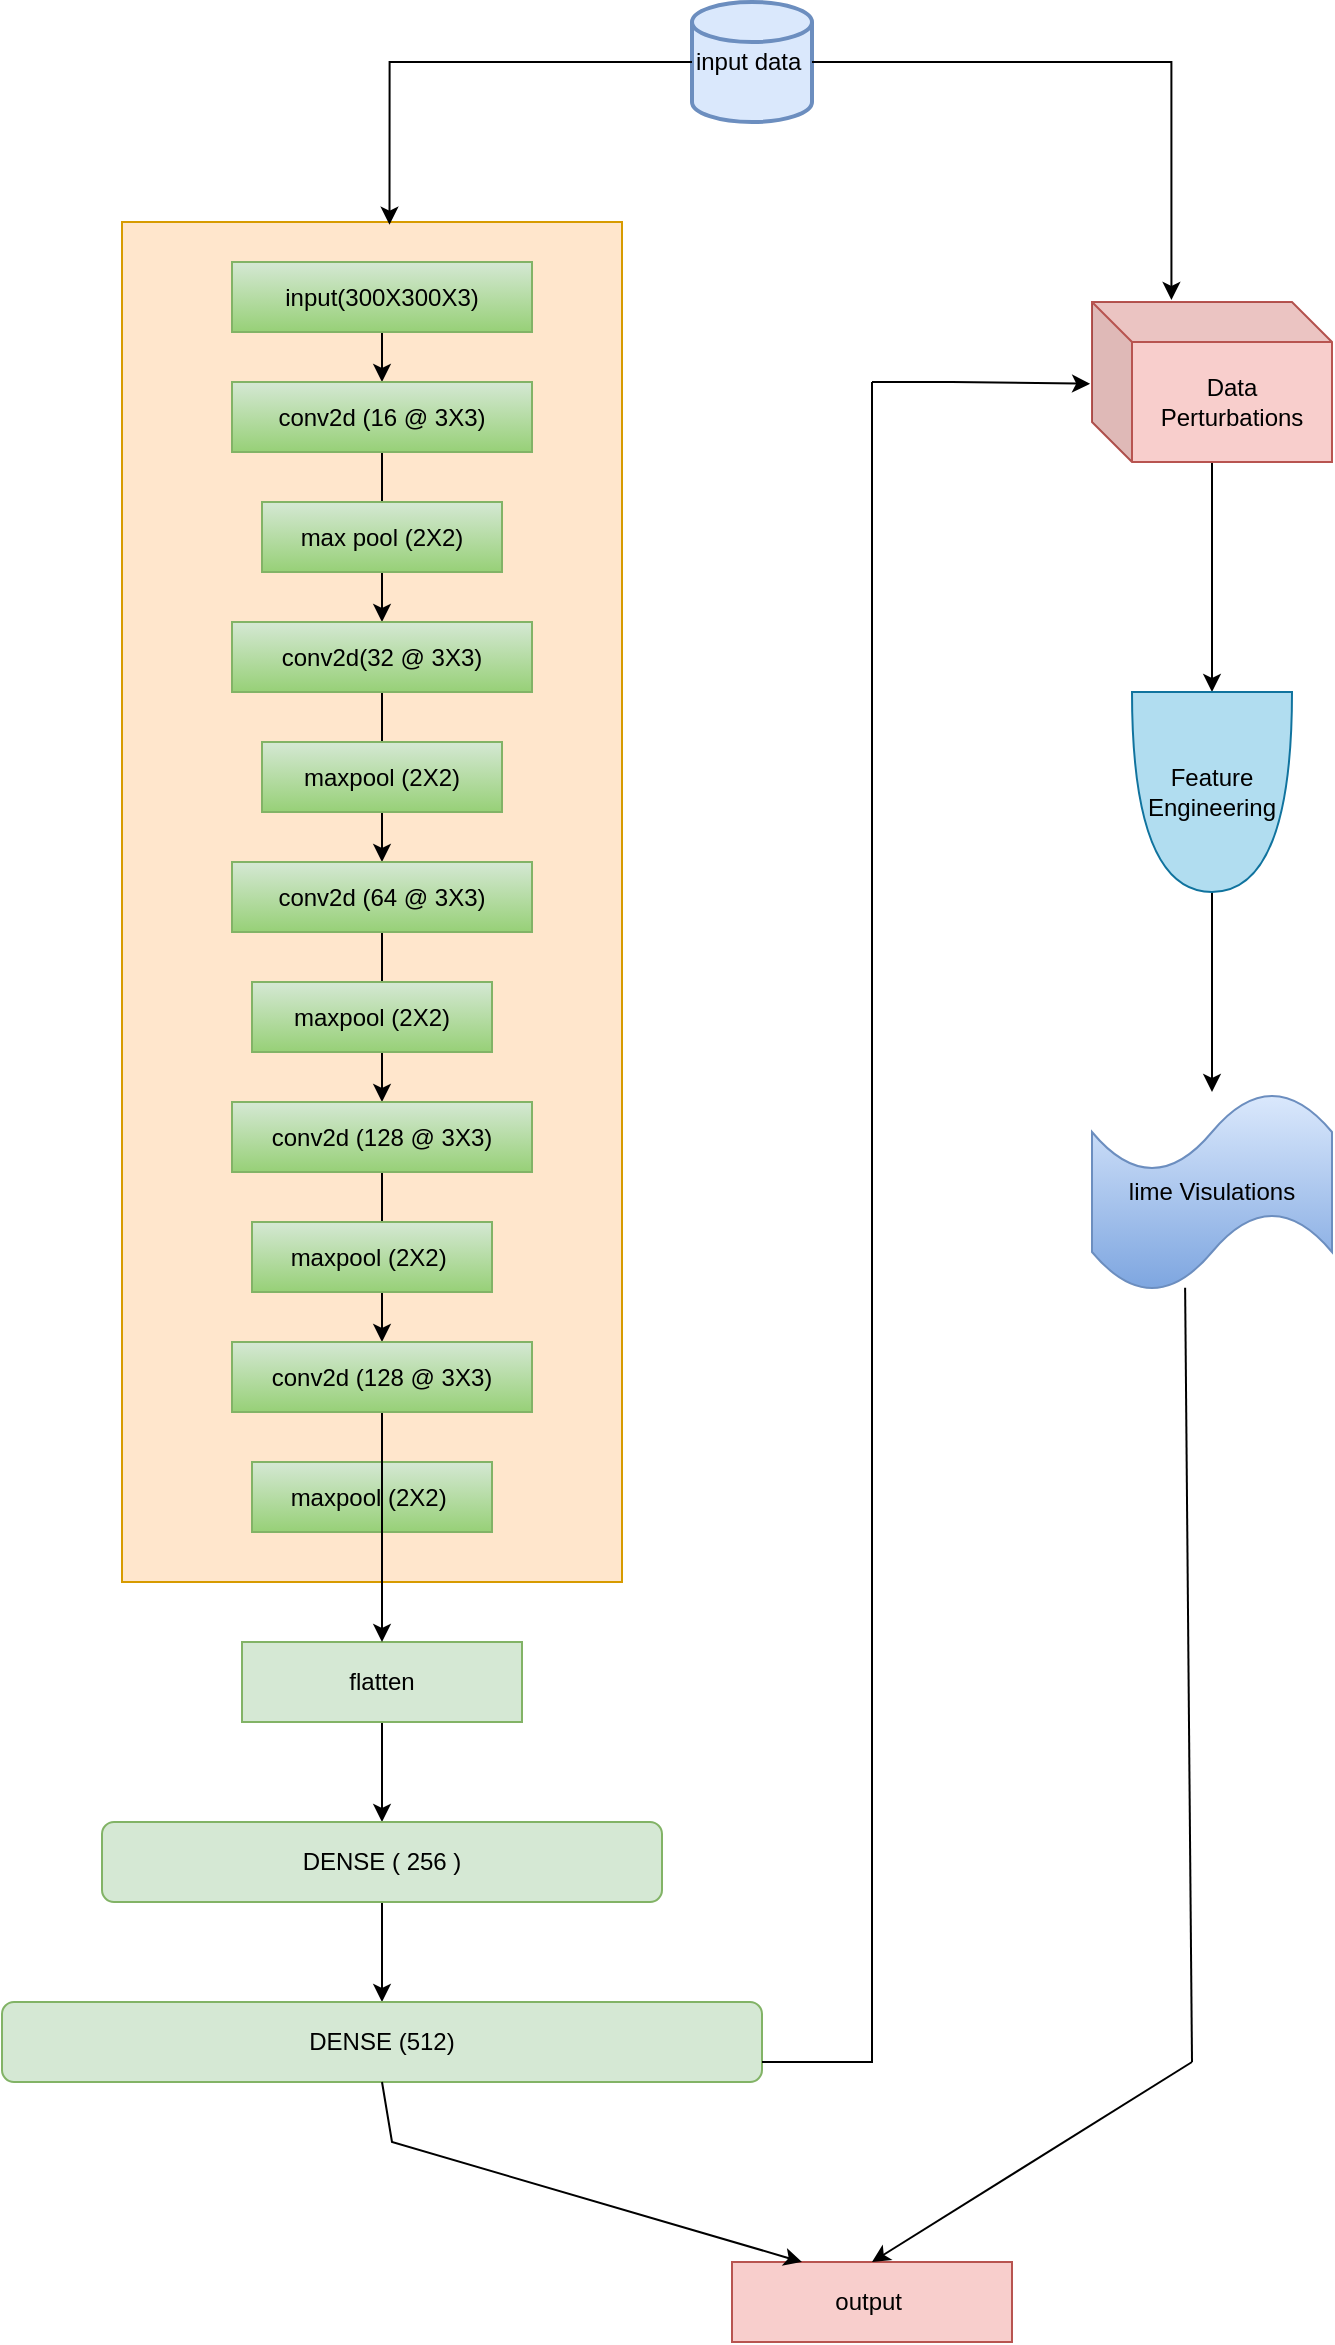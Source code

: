 <mxfile version="26.2.14">
  <diagram name="Page-1" id="5LJKOJJYJkIzFEjcvx2G">
    <mxGraphModel dx="808" dy="1513" grid="1" gridSize="10" guides="1" tooltips="1" connect="1" arrows="1" fold="1" page="1" pageScale="1" pageWidth="850" pageHeight="1100" math="0" shadow="0">
      <root>
        <mxCell id="0" />
        <mxCell id="1" parent="0" />
        <mxCell id="scA_LDVuSowCx7-Pzy7q-1" value="" style="rounded=0;whiteSpace=wrap;html=1;fillColor=#ffe6cc;strokeColor=#d79b00;" parent="1" vertex="1">
          <mxGeometry x="185" y="80" width="250" height="680" as="geometry" />
        </mxCell>
        <mxCell id="N0RZ98qjH66wWmyS8YTS-20" style="edgeStyle=orthogonalEdgeStyle;rounded=0;orthogonalLoop=1;jettySize=auto;html=1;exitX=0.5;exitY=1;exitDx=0;exitDy=0;entryX=0.5;entryY=0;entryDx=0;entryDy=0;" edge="1" parent="1" source="scA_LDVuSowCx7-Pzy7q-5" target="scA_LDVuSowCx7-Pzy7q-8">
          <mxGeometry relative="1" as="geometry" />
        </mxCell>
        <mxCell id="scA_LDVuSowCx7-Pzy7q-5" value="input(300X300X3)" style="rounded=0;whiteSpace=wrap;html=1;fillColor=#d5e8d4;strokeColor=#82b366;gradientColor=#97d077;" parent="1" vertex="1">
          <mxGeometry x="240" y="100" width="150" height="35" as="geometry" />
        </mxCell>
        <mxCell id="N0RZ98qjH66wWmyS8YTS-21" value="" style="edgeStyle=orthogonalEdgeStyle;rounded=0;orthogonalLoop=1;jettySize=auto;html=1;" edge="1" parent="1" source="scA_LDVuSowCx7-Pzy7q-8" target="scA_LDVuSowCx7-Pzy7q-10">
          <mxGeometry relative="1" as="geometry" />
        </mxCell>
        <mxCell id="scA_LDVuSowCx7-Pzy7q-8" value="conv2d (16 @ 3X3)" style="rounded=0;whiteSpace=wrap;html=1;fillColor=#d5e8d4;strokeColor=#82b366;gradientColor=#97d077;" parent="1" vertex="1">
          <mxGeometry x="240" y="160" width="150" height="35" as="geometry" />
        </mxCell>
        <mxCell id="scA_LDVuSowCx7-Pzy7q-9" value="max pool (2X2)" style="rounded=0;whiteSpace=wrap;html=1;fillColor=#d5e8d4;strokeColor=#82b366;gradientColor=#97d077;" parent="1" vertex="1">
          <mxGeometry x="255" y="220" width="120" height="35" as="geometry" />
        </mxCell>
        <mxCell id="N0RZ98qjH66wWmyS8YTS-22" value="" style="edgeStyle=orthogonalEdgeStyle;rounded=0;orthogonalLoop=1;jettySize=auto;html=1;" edge="1" parent="1" source="scA_LDVuSowCx7-Pzy7q-10" target="scA_LDVuSowCx7-Pzy7q-12">
          <mxGeometry relative="1" as="geometry" />
        </mxCell>
        <mxCell id="scA_LDVuSowCx7-Pzy7q-10" value="conv2d(32 @ 3X3)" style="rounded=0;whiteSpace=wrap;html=1;fillColor=#d5e8d4;strokeColor=#82b366;gradientColor=#97d077;" parent="1" vertex="1">
          <mxGeometry x="240" y="280" width="150" height="35" as="geometry" />
        </mxCell>
        <mxCell id="scA_LDVuSowCx7-Pzy7q-11" value="maxpool (2X2)" style="rounded=0;whiteSpace=wrap;html=1;fillColor=#d5e8d4;strokeColor=#82b366;gradientColor=#97d077;" parent="1" vertex="1">
          <mxGeometry x="255" y="340" width="120" height="35" as="geometry" />
        </mxCell>
        <mxCell id="N0RZ98qjH66wWmyS8YTS-23" value="" style="edgeStyle=orthogonalEdgeStyle;rounded=0;orthogonalLoop=1;jettySize=auto;html=1;" edge="1" parent="1" source="scA_LDVuSowCx7-Pzy7q-12" target="scA_LDVuSowCx7-Pzy7q-14">
          <mxGeometry relative="1" as="geometry" />
        </mxCell>
        <mxCell id="scA_LDVuSowCx7-Pzy7q-12" value="conv2d (64 @ 3X3)" style="rounded=0;whiteSpace=wrap;html=1;fillColor=#d5e8d4;strokeColor=#82b366;gradientColor=#97d077;" parent="1" vertex="1">
          <mxGeometry x="240" y="400" width="150" height="35" as="geometry" />
        </mxCell>
        <mxCell id="scA_LDVuSowCx7-Pzy7q-13" value="maxpool (2X2)" style="rounded=0;whiteSpace=wrap;html=1;fillColor=#d5e8d4;strokeColor=#82b366;gradientColor=#97d077;" parent="1" vertex="1">
          <mxGeometry x="250" y="460" width="120" height="35" as="geometry" />
        </mxCell>
        <mxCell id="N0RZ98qjH66wWmyS8YTS-24" value="" style="edgeStyle=orthogonalEdgeStyle;rounded=0;orthogonalLoop=1;jettySize=auto;html=1;" edge="1" parent="1" source="scA_LDVuSowCx7-Pzy7q-14" target="scA_LDVuSowCx7-Pzy7q-16">
          <mxGeometry relative="1" as="geometry" />
        </mxCell>
        <mxCell id="scA_LDVuSowCx7-Pzy7q-14" value="conv2d (128 @ 3X3)" style="rounded=0;whiteSpace=wrap;html=1;fillColor=#d5e8d4;strokeColor=#82b366;gradientColor=#97d077;" parent="1" vertex="1">
          <mxGeometry x="240" y="520" width="150" height="35" as="geometry" />
        </mxCell>
        <mxCell id="scA_LDVuSowCx7-Pzy7q-15" value="maxpool (2X2)&amp;nbsp;" style="rounded=0;whiteSpace=wrap;html=1;fillColor=#d5e8d4;strokeColor=#82b366;gradientColor=#97d077;" parent="1" vertex="1">
          <mxGeometry x="250" y="580" width="120" height="35" as="geometry" />
        </mxCell>
        <mxCell id="scA_LDVuSowCx7-Pzy7q-17" value="maxpool (2X2)&amp;nbsp;" style="rounded=0;whiteSpace=wrap;html=1;fillColor=#d5e8d4;strokeColor=#82b366;gradientColor=#97d077;" parent="1" vertex="1">
          <mxGeometry x="250" y="700" width="120" height="35" as="geometry" />
        </mxCell>
        <mxCell id="N0RZ98qjH66wWmyS8YTS-26" value="" style="edgeStyle=orthogonalEdgeStyle;rounded=0;orthogonalLoop=1;jettySize=auto;html=1;" edge="1" parent="1" source="gRfCRlDx8FtrszLpuUly-6" target="gRfCRlDx8FtrszLpuUly-12">
          <mxGeometry relative="1" as="geometry" />
        </mxCell>
        <mxCell id="gRfCRlDx8FtrszLpuUly-6" value="flatten" style="rounded=0;whiteSpace=wrap;html=1;fillColor=#d5e8d4;strokeColor=#82b366;" parent="1" vertex="1">
          <mxGeometry x="245" y="790" width="140" height="40" as="geometry" />
        </mxCell>
        <mxCell id="N0RZ98qjH66wWmyS8YTS-43" value="" style="edgeStyle=orthogonalEdgeStyle;rounded=0;orthogonalLoop=1;jettySize=auto;html=1;" edge="1" parent="1" source="gRfCRlDx8FtrszLpuUly-12" target="gRfCRlDx8FtrszLpuUly-13">
          <mxGeometry relative="1" as="geometry" />
        </mxCell>
        <mxCell id="gRfCRlDx8FtrszLpuUly-12" value="DENSE ( 256 )" style="rounded=1;whiteSpace=wrap;html=1;fillColor=#d5e8d4;strokeColor=#82b366;" parent="1" vertex="1">
          <mxGeometry x="175" y="880" width="280" height="40" as="geometry" />
        </mxCell>
        <mxCell id="gRfCRlDx8FtrszLpuUly-13" value="DENSE (512)" style="rounded=1;whiteSpace=wrap;html=1;fillColor=#d5e8d4;strokeColor=#82b366;" parent="1" vertex="1">
          <mxGeometry x="125" y="970" width="380" height="40" as="geometry" />
        </mxCell>
        <mxCell id="gRfCRlDx8FtrszLpuUly-19" value="output&amp;nbsp;" style="rounded=0;whiteSpace=wrap;html=1;fillColor=#f8cecc;strokeColor=#b85450;" parent="1" vertex="1">
          <mxGeometry x="490" y="1100" width="140" height="40" as="geometry" />
        </mxCell>
        <mxCell id="N0RZ98qjH66wWmyS8YTS-25" value="" style="edgeStyle=orthogonalEdgeStyle;rounded=0;orthogonalLoop=1;jettySize=auto;html=1;" edge="1" parent="1" source="scA_LDVuSowCx7-Pzy7q-16" target="gRfCRlDx8FtrszLpuUly-6">
          <mxGeometry relative="1" as="geometry" />
        </mxCell>
        <mxCell id="scA_LDVuSowCx7-Pzy7q-16" value="conv2d (128 @ 3X3)" style="rounded=0;whiteSpace=wrap;html=1;fillColor=#d5e8d4;strokeColor=#82b366;gradientColor=#97d077;" parent="1" vertex="1">
          <mxGeometry x="240" y="640" width="150" height="35" as="geometry" />
        </mxCell>
        <mxCell id="N0RZ98qjH66wWmyS8YTS-34" value="" style="edgeStyle=orthogonalEdgeStyle;rounded=0;orthogonalLoop=1;jettySize=auto;html=1;" edge="1" parent="1" source="N0RZ98qjH66wWmyS8YTS-28" target="N0RZ98qjH66wWmyS8YTS-32">
          <mxGeometry relative="1" as="geometry" />
        </mxCell>
        <mxCell id="N0RZ98qjH66wWmyS8YTS-28" value="Data Perturbations" style="shape=cube;whiteSpace=wrap;html=1;boundedLbl=1;backgroundOutline=1;darkOpacity=0.05;darkOpacity2=0.1;fillColor=#f8cecc;strokeColor=#b85450;" vertex="1" parent="1">
          <mxGeometry x="670" y="120" width="120" height="80" as="geometry" />
        </mxCell>
        <mxCell id="N0RZ98qjH66wWmyS8YTS-29" value="input data&amp;nbsp;" style="strokeWidth=2;html=1;shape=mxgraph.flowchart.database;whiteSpace=wrap;fillColor=#dae8fc;strokeColor=#6c8ebf;" vertex="1" parent="1">
          <mxGeometry x="470" y="-30" width="60" height="60" as="geometry" />
        </mxCell>
        <mxCell id="N0RZ98qjH66wWmyS8YTS-30" style="edgeStyle=orthogonalEdgeStyle;rounded=0;orthogonalLoop=1;jettySize=auto;html=1;exitX=0;exitY=0.5;exitDx=0;exitDy=0;exitPerimeter=0;entryX=0.535;entryY=0.002;entryDx=0;entryDy=0;entryPerimeter=0;" edge="1" parent="1" source="N0RZ98qjH66wWmyS8YTS-29" target="scA_LDVuSowCx7-Pzy7q-1">
          <mxGeometry relative="1" as="geometry" />
        </mxCell>
        <mxCell id="N0RZ98qjH66wWmyS8YTS-36" value="" style="edgeStyle=orthogonalEdgeStyle;rounded=0;orthogonalLoop=1;jettySize=auto;html=1;" edge="1" parent="1" source="N0RZ98qjH66wWmyS8YTS-32" target="N0RZ98qjH66wWmyS8YTS-35">
          <mxGeometry relative="1" as="geometry" />
        </mxCell>
        <mxCell id="N0RZ98qjH66wWmyS8YTS-32" value="Feature Engineering" style="shape=or;whiteSpace=wrap;html=1;fillColor=#b1ddf0;strokeColor=#10739e;direction=south;" vertex="1" parent="1">
          <mxGeometry x="690" y="315" width="80" height="100" as="geometry" />
        </mxCell>
        <mxCell id="N0RZ98qjH66wWmyS8YTS-35" value="lime Visulations" style="shape=tape;whiteSpace=wrap;html=1;fillColor=#dae8fc;gradientColor=#7ea6e0;strokeColor=#6c8ebf;" vertex="1" parent="1">
          <mxGeometry x="670" y="515" width="120" height="100" as="geometry" />
        </mxCell>
        <mxCell id="N0RZ98qjH66wWmyS8YTS-37" style="edgeStyle=orthogonalEdgeStyle;rounded=0;orthogonalLoop=1;jettySize=auto;html=1;exitX=1;exitY=0.5;exitDx=0;exitDy=0;exitPerimeter=0;entryX=0.331;entryY=-0.013;entryDx=0;entryDy=0;entryPerimeter=0;" edge="1" parent="1" source="N0RZ98qjH66wWmyS8YTS-29" target="N0RZ98qjH66wWmyS8YTS-28">
          <mxGeometry relative="1" as="geometry" />
        </mxCell>
        <mxCell id="N0RZ98qjH66wWmyS8YTS-41" value="" style="endArrow=none;html=1;rounded=0;" edge="1" parent="1">
          <mxGeometry width="50" height="50" relative="1" as="geometry">
            <mxPoint x="505" y="1000" as="sourcePoint" />
            <mxPoint x="560" y="160" as="targetPoint" />
            <Array as="points">
              <mxPoint x="560" y="1000" />
            </Array>
          </mxGeometry>
        </mxCell>
        <mxCell id="N0RZ98qjH66wWmyS8YTS-42" value="" style="endArrow=classic;html=1;rounded=0;entryX=-0.008;entryY=0.511;entryDx=0;entryDy=0;entryPerimeter=0;" edge="1" parent="1" target="N0RZ98qjH66wWmyS8YTS-28">
          <mxGeometry width="50" height="50" relative="1" as="geometry">
            <mxPoint x="560" y="160" as="sourcePoint" />
            <mxPoint x="610" y="110" as="targetPoint" />
            <Array as="points">
              <mxPoint x="600" y="160" />
            </Array>
          </mxGeometry>
        </mxCell>
        <mxCell id="N0RZ98qjH66wWmyS8YTS-44" value="" style="endArrow=classic;html=1;rounded=0;exitX=0.5;exitY=1;exitDx=0;exitDy=0;entryX=0.25;entryY=0;entryDx=0;entryDy=0;" edge="1" parent="1" source="gRfCRlDx8FtrszLpuUly-13" target="gRfCRlDx8FtrszLpuUly-19">
          <mxGeometry width="50" height="50" relative="1" as="geometry">
            <mxPoint x="375" y="1100" as="sourcePoint" />
            <mxPoint x="425" y="1050" as="targetPoint" />
            <Array as="points">
              <mxPoint x="320" y="1040" />
            </Array>
          </mxGeometry>
        </mxCell>
        <mxCell id="N0RZ98qjH66wWmyS8YTS-48" value="" style="endArrow=none;html=1;rounded=0;entryX=0.388;entryY=0.979;entryDx=0;entryDy=0;entryPerimeter=0;" edge="1" parent="1" target="N0RZ98qjH66wWmyS8YTS-35">
          <mxGeometry width="50" height="50" relative="1" as="geometry">
            <mxPoint x="720" y="1000" as="sourcePoint" />
            <mxPoint x="560" y="620" as="targetPoint" />
            <Array as="points" />
          </mxGeometry>
        </mxCell>
        <mxCell id="N0RZ98qjH66wWmyS8YTS-49" value="" style="endArrow=classic;html=1;rounded=0;entryX=0.5;entryY=0;entryDx=0;entryDy=0;" edge="1" parent="1" target="gRfCRlDx8FtrszLpuUly-19">
          <mxGeometry width="50" height="50" relative="1" as="geometry">
            <mxPoint x="720" y="1000" as="sourcePoint" />
            <mxPoint x="560" y="1050" as="targetPoint" />
            <Array as="points" />
          </mxGeometry>
        </mxCell>
      </root>
    </mxGraphModel>
  </diagram>
</mxfile>
